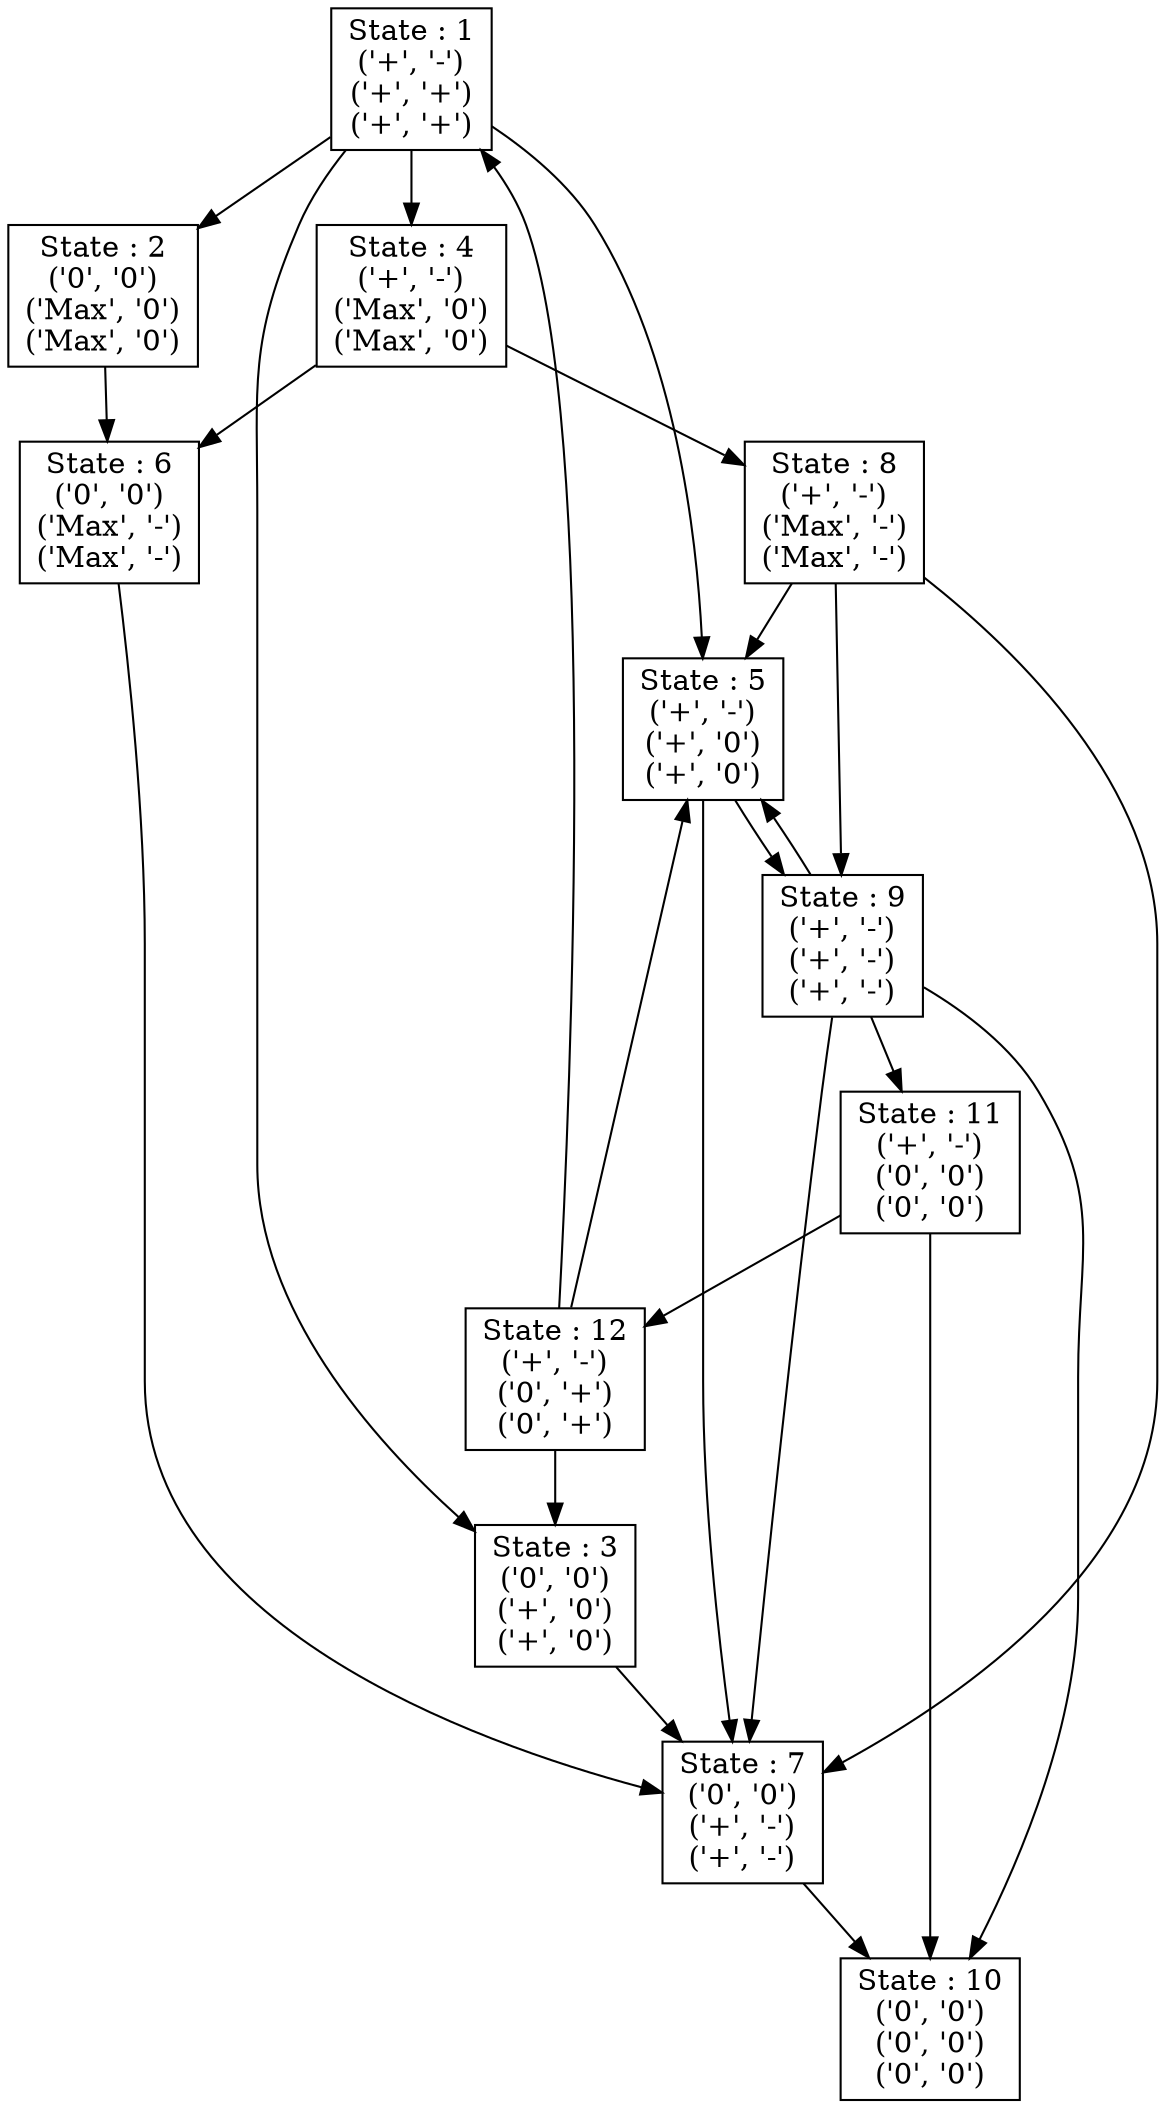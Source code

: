 // The State Graph
digraph {
	layout=dot splines=true
	1 [label="State : 1
('+', '-')
('+', '+')
('+', '+')" shape=box]
	2 [label="State : 2
('0', '0')
('Max', '0')
('Max', '0')" shape=box]
	3 [label="State : 3
('0', '0')
('+', '0')
('+', '0')" shape=box]
	4 [label="State : 4
('+', '-')
('Max', '0')
('Max', '0')" shape=box]
	5 [label="State : 5
('+', '-')
('+', '0')
('+', '0')" shape=box]
	6 [label="State : 6
('0', '0')
('Max', '-')
('Max', '-')" shape=box]
	7 [label="State : 7
('0', '0')
('+', '-')
('+', '-')" shape=box]
	8 [label="State : 8
('+', '-')
('Max', '-')
('Max', '-')" shape=box]
	9 [label="State : 9
('+', '-')
('+', '-')
('+', '-')" shape=box]
	10 [label="State : 10
('0', '0')
('0', '0')
('0', '0')" shape=box]
	11 [label="State : 11
('+', '-')
('0', '0')
('0', '0')" shape=box]
	12 [label="State : 12
('+', '-')
('0', '+')
('0', '+')" shape=box]
	1 -> 2 [constraint=true]
	1 -> 3 [constraint=true]
	1 -> 4 [constraint=true]
	1 -> 5 [constraint=true]
	2 -> 6 [constraint=true]
	3 -> 7 [constraint=true]
	4 -> 6 [constraint=true]
	4 -> 8 [constraint=true]
	5 -> 7 [constraint=true]
	5 -> 9 [constraint=true]
	6 -> 7 [constraint=true]
	7 -> 10 [constraint=true]
	8 -> 7 [constraint=true]
	8 -> 5 [constraint=true]
	8 -> 9 [constraint=true]
	9 -> 10 [constraint=true]
	9 -> 7 [constraint=true]
	9 -> 11 [constraint=true]
	9 -> 5 [constraint=true]
	11 -> 10 [constraint=true]
	11 -> 12 [constraint=true]
	12 -> 3 [constraint=true]
	12 -> 5 [constraint=true]
	12 -> 1 [constraint=true]
}
